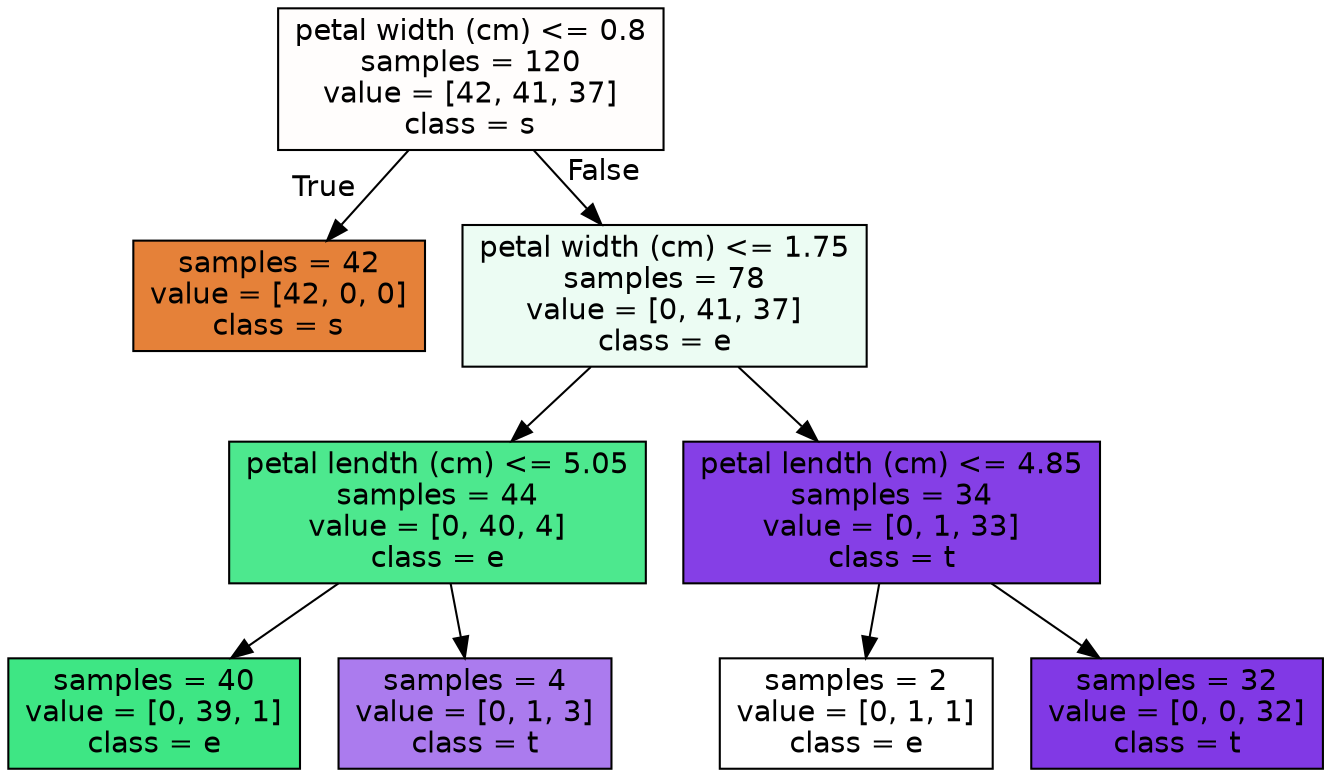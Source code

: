 digraph Tree {
node [shape=box, style="filled", color="black", fontname="helvetica"] ;
edge [fontname="helvetica"] ;
0 [label="petal width (cm) <= 0.8\nsamples = 120\nvalue = [42, 41, 37]\nclass = s", fillcolor="#fffdfc"] ;
1 [label="samples = 42\nvalue = [42, 0, 0]\nclass = s", fillcolor="#e58139"] ;
0 -> 1 [labeldistance=2.5, labelangle=45, headlabel="True"] ;
2 [label="petal width (cm) <= 1.75\nsamples = 78\nvalue = [0, 41, 37]\nclass = e", fillcolor="#ecfcf3"] ;
0 -> 2 [labeldistance=2.5, labelangle=-45, headlabel="False"] ;
3 [label="petal lendth (cm) <= 5.05\nsamples = 44\nvalue = [0, 40, 4]\nclass = e", fillcolor="#4de88e"] ;
2 -> 3 ;
4 [label="samples = 40\nvalue = [0, 39, 1]\nclass = e", fillcolor="#3ee684"] ;
3 -> 4 ;
5 [label="samples = 4\nvalue = [0, 1, 3]\nclass = t", fillcolor="#ab7bee"] ;
3 -> 5 ;
6 [label="petal lendth (cm) <= 4.85\nsamples = 34\nvalue = [0, 1, 33]\nclass = t", fillcolor="#853fe6"] ;
2 -> 6 ;
7 [label="samples = 2\nvalue = [0, 1, 1]\nclass = e", fillcolor="#ffffff"] ;
6 -> 7 ;
8 [label="samples = 32\nvalue = [0, 0, 32]\nclass = t", fillcolor="#8139e5"] ;
6 -> 8 ;
}